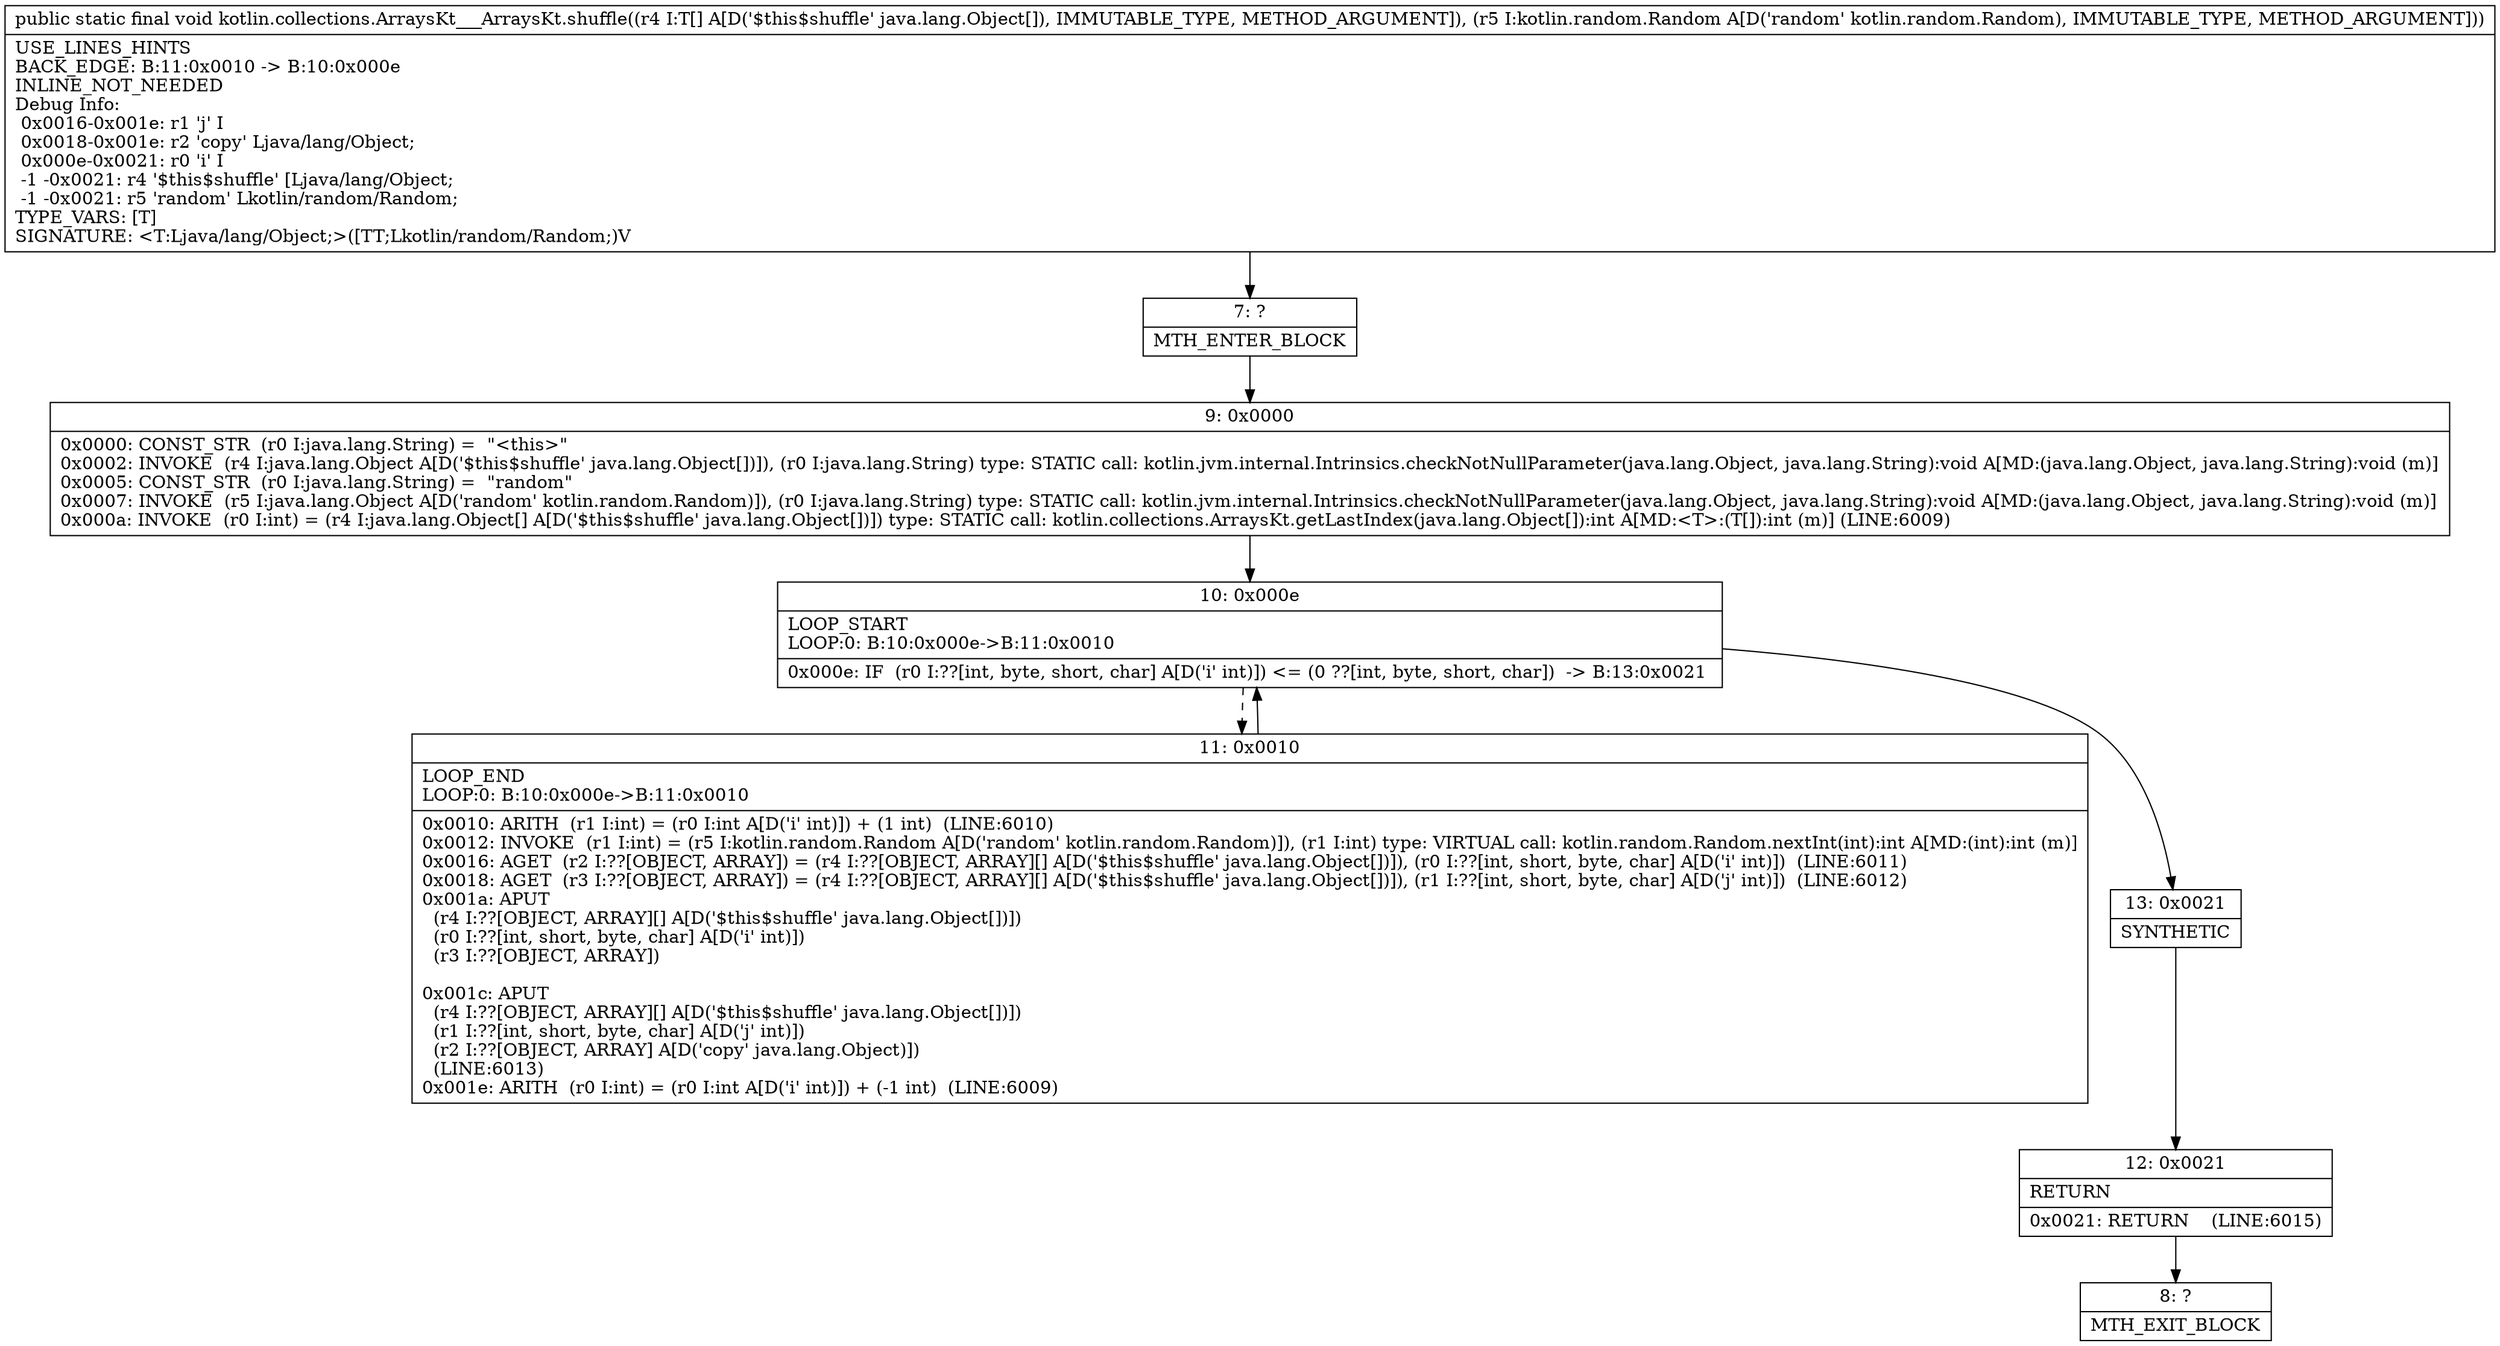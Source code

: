 digraph "CFG forkotlin.collections.ArraysKt___ArraysKt.shuffle([Ljava\/lang\/Object;Lkotlin\/random\/Random;)V" {
Node_7 [shape=record,label="{7\:\ ?|MTH_ENTER_BLOCK\l}"];
Node_9 [shape=record,label="{9\:\ 0x0000|0x0000: CONST_STR  (r0 I:java.lang.String) =  \"\<this\>\" \l0x0002: INVOKE  (r4 I:java.lang.Object A[D('$this$shuffle' java.lang.Object[])]), (r0 I:java.lang.String) type: STATIC call: kotlin.jvm.internal.Intrinsics.checkNotNullParameter(java.lang.Object, java.lang.String):void A[MD:(java.lang.Object, java.lang.String):void (m)]\l0x0005: CONST_STR  (r0 I:java.lang.String) =  \"random\" \l0x0007: INVOKE  (r5 I:java.lang.Object A[D('random' kotlin.random.Random)]), (r0 I:java.lang.String) type: STATIC call: kotlin.jvm.internal.Intrinsics.checkNotNullParameter(java.lang.Object, java.lang.String):void A[MD:(java.lang.Object, java.lang.String):void (m)]\l0x000a: INVOKE  (r0 I:int) = (r4 I:java.lang.Object[] A[D('$this$shuffle' java.lang.Object[])]) type: STATIC call: kotlin.collections.ArraysKt.getLastIndex(java.lang.Object[]):int A[MD:\<T\>:(T[]):int (m)] (LINE:6009)\l}"];
Node_10 [shape=record,label="{10\:\ 0x000e|LOOP_START\lLOOP:0: B:10:0x000e\-\>B:11:0x0010\l|0x000e: IF  (r0 I:??[int, byte, short, char] A[D('i' int)]) \<= (0 ??[int, byte, short, char])  \-\> B:13:0x0021 \l}"];
Node_11 [shape=record,label="{11\:\ 0x0010|LOOP_END\lLOOP:0: B:10:0x000e\-\>B:11:0x0010\l|0x0010: ARITH  (r1 I:int) = (r0 I:int A[D('i' int)]) + (1 int)  (LINE:6010)\l0x0012: INVOKE  (r1 I:int) = (r5 I:kotlin.random.Random A[D('random' kotlin.random.Random)]), (r1 I:int) type: VIRTUAL call: kotlin.random.Random.nextInt(int):int A[MD:(int):int (m)]\l0x0016: AGET  (r2 I:??[OBJECT, ARRAY]) = (r4 I:??[OBJECT, ARRAY][] A[D('$this$shuffle' java.lang.Object[])]), (r0 I:??[int, short, byte, char] A[D('i' int)])  (LINE:6011)\l0x0018: AGET  (r3 I:??[OBJECT, ARRAY]) = (r4 I:??[OBJECT, ARRAY][] A[D('$this$shuffle' java.lang.Object[])]), (r1 I:??[int, short, byte, char] A[D('j' int)])  (LINE:6012)\l0x001a: APUT  \l  (r4 I:??[OBJECT, ARRAY][] A[D('$this$shuffle' java.lang.Object[])])\l  (r0 I:??[int, short, byte, char] A[D('i' int)])\l  (r3 I:??[OBJECT, ARRAY])\l \l0x001c: APUT  \l  (r4 I:??[OBJECT, ARRAY][] A[D('$this$shuffle' java.lang.Object[])])\l  (r1 I:??[int, short, byte, char] A[D('j' int)])\l  (r2 I:??[OBJECT, ARRAY] A[D('copy' java.lang.Object)])\l  (LINE:6013)\l0x001e: ARITH  (r0 I:int) = (r0 I:int A[D('i' int)]) + (\-1 int)  (LINE:6009)\l}"];
Node_13 [shape=record,label="{13\:\ 0x0021|SYNTHETIC\l}"];
Node_12 [shape=record,label="{12\:\ 0x0021|RETURN\l|0x0021: RETURN    (LINE:6015)\l}"];
Node_8 [shape=record,label="{8\:\ ?|MTH_EXIT_BLOCK\l}"];
MethodNode[shape=record,label="{public static final void kotlin.collections.ArraysKt___ArraysKt.shuffle((r4 I:T[] A[D('$this$shuffle' java.lang.Object[]), IMMUTABLE_TYPE, METHOD_ARGUMENT]), (r5 I:kotlin.random.Random A[D('random' kotlin.random.Random), IMMUTABLE_TYPE, METHOD_ARGUMENT]))  | USE_LINES_HINTS\lBACK_EDGE: B:11:0x0010 \-\> B:10:0x000e\lINLINE_NOT_NEEDED\lDebug Info:\l  0x0016\-0x001e: r1 'j' I\l  0x0018\-0x001e: r2 'copy' Ljava\/lang\/Object;\l  0x000e\-0x0021: r0 'i' I\l  \-1 \-0x0021: r4 '$this$shuffle' [Ljava\/lang\/Object;\l  \-1 \-0x0021: r5 'random' Lkotlin\/random\/Random;\lTYPE_VARS: [T]\lSIGNATURE: \<T:Ljava\/lang\/Object;\>([TT;Lkotlin\/random\/Random;)V\l}"];
MethodNode -> Node_7;Node_7 -> Node_9;
Node_9 -> Node_10;
Node_10 -> Node_11[style=dashed];
Node_10 -> Node_13;
Node_11 -> Node_10;
Node_13 -> Node_12;
Node_12 -> Node_8;
}

